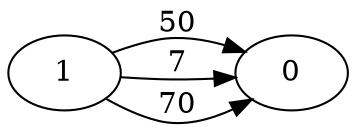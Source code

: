 digraph G {
ranksep = "equally";
rankdir = LR;
{rank = same; 0; };
{rank = same; 1; };
{rank = same; };
0
1->0[label="50"];
1->0[label="7"];
1->0[label="70"];
}
